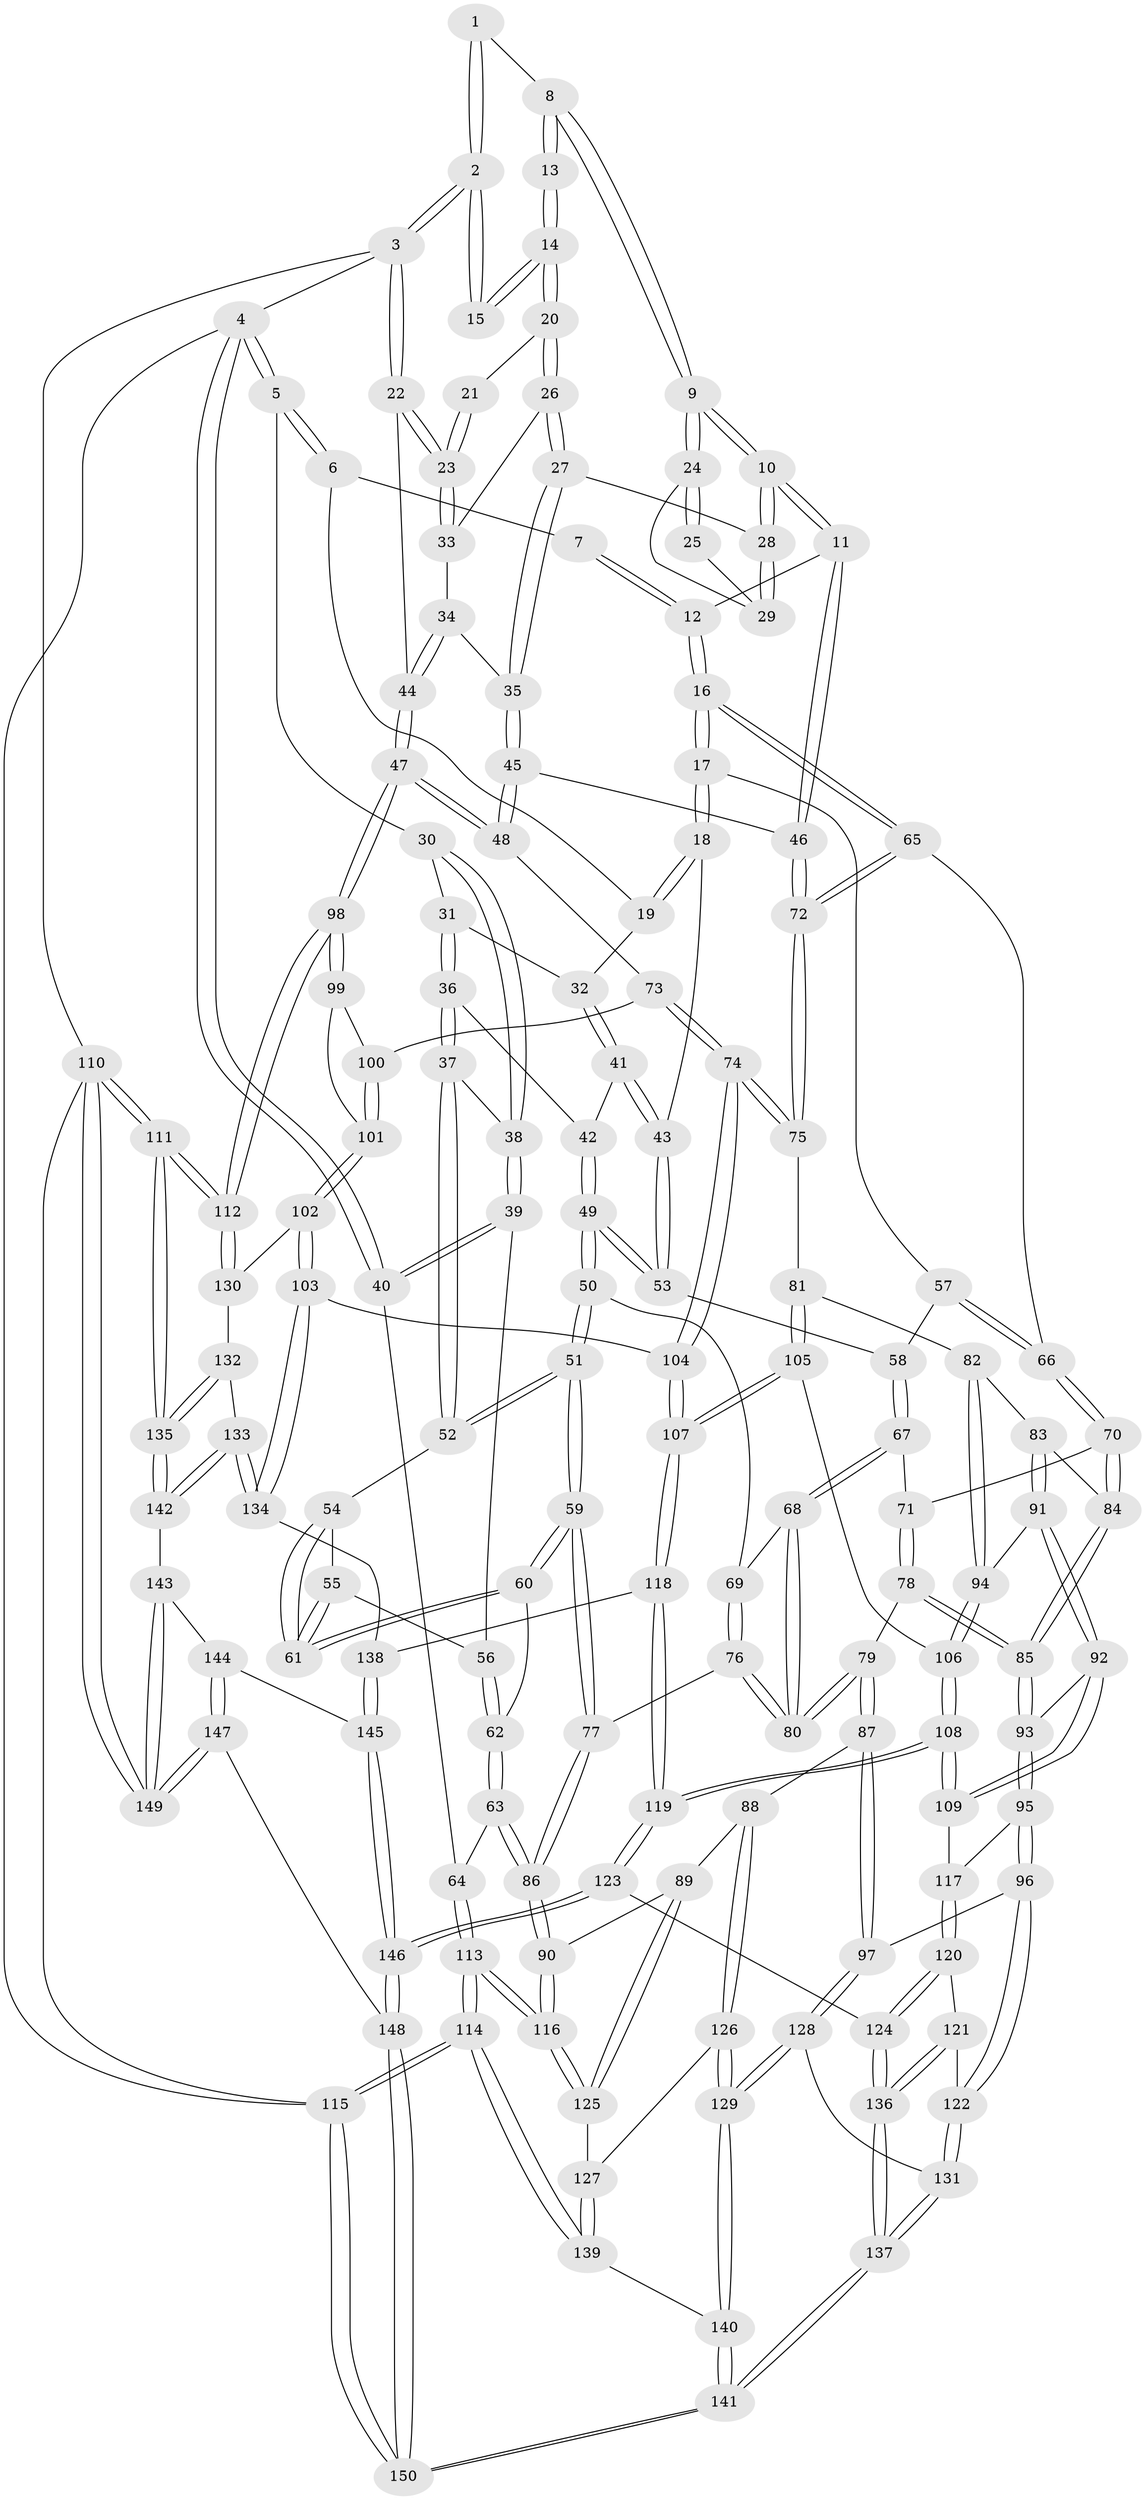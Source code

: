 // coarse degree distribution, {6: 0.18888888888888888, 5: 0.3, 4: 0.34444444444444444, 3: 0.12222222222222222, 2: 0.022222222222222223, 7: 0.011111111111111112, 9: 0.011111111111111112}
// Generated by graph-tools (version 1.1) at 2025/21/03/04/25 18:21:26]
// undirected, 150 vertices, 372 edges
graph export_dot {
graph [start="1"]
  node [color=gray90,style=filled];
  1 [pos="+0.7847713532702109+0"];
  2 [pos="+1+0"];
  3 [pos="+1+0"];
  4 [pos="+0+0"];
  5 [pos="+0+0"];
  6 [pos="+0.45381495352986945+0"];
  7 [pos="+0.5768817928637822+0"];
  8 [pos="+0.8063274598484156+0"];
  9 [pos="+0.775301486177952+0.08384697909559372"];
  10 [pos="+0.7289464700810808+0.16027142217377782"];
  11 [pos="+0.7165601744199775+0.1696471801027873"];
  12 [pos="+0.6561140513215082+0.17639893848033686"];
  13 [pos="+0.9046040161435639+0.0681284158106553"];
  14 [pos="+0.9146434721814757+0.0707864861551214"];
  15 [pos="+1+0"];
  16 [pos="+0.6141244827635741+0.21235181879012072"];
  17 [pos="+0.5479221044451417+0.17754864389212857"];
  18 [pos="+0.5065682890368941+0.14762723935067418"];
  19 [pos="+0.41914587642838397+0"];
  20 [pos="+0.9228788292222688+0.0829295569367777"];
  21 [pos="+0.973336498462463+0.06755858248881512"];
  22 [pos="+1+0.12238607910716266"];
  23 [pos="+1+0.11246630233452562"];
  24 [pos="+0.80410298079236+0.08571767887446324"];
  25 [pos="+0.8810613543757673+0.08129886258322587"];
  26 [pos="+0.9291424993131047+0.10312204138641948"];
  27 [pos="+0.884805176404903+0.16613520523916023"];
  28 [pos="+0.8586405026685158+0.15836183963059325"];
  29 [pos="+0.8638416391139859+0.10972126518111046"];
  30 [pos="+0.05800558282060146+0"];
  31 [pos="+0.18409528117263302+0.06522873225078471"];
  32 [pos="+0.33705046204467504+0.07191381901770445"];
  33 [pos="+0.9565667867320717+0.11866593805158261"];
  34 [pos="+0.9591534135506904+0.18268974113171216"];
  35 [pos="+0.8993732746276583+0.19036405095051143"];
  36 [pos="+0.18813822750826917+0.16505263184595995"];
  37 [pos="+0.14700225725419552+0.19999966897165325"];
  38 [pos="+0.06845039812494763+0.15004728330797965"];
  39 [pos="+0+0.2153180649873692"];
  40 [pos="+0+0.20536473367763355"];
  41 [pos="+0.34047994310994+0.16629375810898117"];
  42 [pos="+0.20725379773036737+0.17351044250635816"];
  43 [pos="+0.35037419035272377+0.1834704412724693"];
  44 [pos="+1+0.33495250404412336"];
  45 [pos="+0.8890452464472598+0.2976904002934359"];
  46 [pos="+0.8441516843809879+0.30226701948093776"];
  47 [pos="+1+0.3683776159473997"];
  48 [pos="+1+0.36921947160225255"];
  49 [pos="+0.2619973165597176+0.2806203377096092"];
  50 [pos="+0.2413520134146698+0.3234384306112827"];
  51 [pos="+0.19106067297905394+0.3523694987696683"];
  52 [pos="+0.1453880732075659+0.20522408433398343"];
  53 [pos="+0.3512355193631042+0.21316066708099515"];
  54 [pos="+0.11773336418233668+0.22136113089937134"];
  55 [pos="+0.04705051378878379+0.2402483833216686"];
  56 [pos="+0.024683063300701236+0.23489263165512067"];
  57 [pos="+0.38392295282758826+0.25061475111607023"];
  58 [pos="+0.3803805759854965+0.24960169604661145"];
  59 [pos="+0.16642725999868563+0.38822495323252537"];
  60 [pos="+0.10817110218943271+0.3624094439053011"];
  61 [pos="+0.09032746001505541+0.30162846406041993"];
  62 [pos="+0.04375366529906341+0.35848466474893875"];
  63 [pos="+0+0.3950941455713596"];
  64 [pos="+0+0.39087947798903844"];
  65 [pos="+0.6064419131187295+0.2458017598325517"];
  66 [pos="+0.5261485938578144+0.3293807715383164"];
  67 [pos="+0.3577632568515262+0.35579239759316267"];
  68 [pos="+0.3541296118345477+0.35760184674564494"];
  69 [pos="+0.34477767084546457+0.3576433312977377"];
  70 [pos="+0.5251926223463261+0.3318458402926747"];
  71 [pos="+0.40560596225801415+0.36781231856126184"];
  72 [pos="+0.7460481933845888+0.43489374380340945"];
  73 [pos="+0.8518555118616112+0.49253679352936336"];
  74 [pos="+0.7606480966946729+0.4762176572819189"];
  75 [pos="+0.7465276732990801+0.4663817598397316"];
  76 [pos="+0.2878435821360836+0.43876241979336644"];
  77 [pos="+0.17090042176342213+0.4201479033691948"];
  78 [pos="+0.4202845466706607+0.4929290280051987"];
  79 [pos="+0.35873410180793436+0.48824049877104164"];
  80 [pos="+0.35812573888769306+0.48732426268698437"];
  81 [pos="+0.7057918414961708+0.4861344096450174"];
  82 [pos="+0.6585772911550487+0.4847399322109721"];
  83 [pos="+0.6215538189489754+0.48138329096232585"];
  84 [pos="+0.5294564011724389+0.41012775782420663"];
  85 [pos="+0.4461077432973401+0.5034991713144945"];
  86 [pos="+0.1459190499443919+0.5292914470947829"];
  87 [pos="+0.24117043154083453+0.6215203132739379"];
  88 [pos="+0.19831357673282693+0.6090524063381295"];
  89 [pos="+0.1601204656353431+0.5833601517766239"];
  90 [pos="+0.14924421431902196+0.5684344324134001"];
  91 [pos="+0.5474008436967377+0.5605064691821103"];
  92 [pos="+0.5163319450598443+0.5712713322824599"];
  93 [pos="+0.44930328142031056+0.5120488875228686"];
  94 [pos="+0.597425510251719+0.5892776732191226"];
  95 [pos="+0.396350240865218+0.6146502674172245"];
  96 [pos="+0.3059906090861341+0.6571286622119132"];
  97 [pos="+0.2596802243099051+0.6379050255536303"];
  98 [pos="+1+0.529785774879466"];
  99 [pos="+1+0.5917610221589595"];
  100 [pos="+0.8634129447444296+0.5119827146320232"];
  101 [pos="+0.8935191532710512+0.6687207564262592"];
  102 [pos="+0.8894883294807671+0.6754586130047822"];
  103 [pos="+0.8274907881477217+0.6920248332048478"];
  104 [pos="+0.7905155486111927+0.6816900836548336"];
  105 [pos="+0.6552168023642876+0.6262465436359712"];
  106 [pos="+0.6418377826145473+0.6288098463128765"];
  107 [pos="+0.7345993928522577+0.7003884662774306"];
  108 [pos="+0.5733373585591813+0.6788419389069585"];
  109 [pos="+0.5132945869445833+0.6401414371326747"];
  110 [pos="+1+1"];
  111 [pos="+1+0.9685929264226979"];
  112 [pos="+1+0.6890305385633759"];
  113 [pos="+0+0.6210872278170956"];
  114 [pos="+0+1"];
  115 [pos="+0+1"];
  116 [pos="+0+0.6203684051292859"];
  117 [pos="+0.4819571360749766+0.6584211299056019"];
  118 [pos="+0.6632538245734876+0.8139378868552763"];
  119 [pos="+0.5961417553594963+0.8404619340343719"];
  120 [pos="+0.44503290212202745+0.7304077085071061"];
  121 [pos="+0.3658049878647789+0.7169615502763739"];
  122 [pos="+0.3346855003430809+0.693038099843849"];
  123 [pos="+0.5880491550604344+0.8489638692803714"];
  124 [pos="+0.5137891765028475+0.8386636105739954"];
  125 [pos="+0.063381560202813+0.7099388791275622"];
  126 [pos="+0.1448285303948896+0.7866662653268374"];
  127 [pos="+0.05834185777129722+0.7635787541358691"];
  128 [pos="+0.24235337520712213+0.7813481570113627"];
  129 [pos="+0.16758959805947948+0.8298329029255518"];
  130 [pos="+0.9212619838703903+0.7116091595159052"];
  131 [pos="+0.2948299549020784+0.8195517264832409"];
  132 [pos="+0.9214670253343888+0.7121032297644396"];
  133 [pos="+0.8795610484746147+0.8503316265789586"];
  134 [pos="+0.8334530514888286+0.7917835556326137"];
  135 [pos="+1+0.8657283228392337"];
  136 [pos="+0.3614029983531589+0.9074262127680541"];
  137 [pos="+0.34856438348828306+0.9182816450512669"];
  138 [pos="+0.7298427874729299+0.8400829214034026"];
  139 [pos="+0+0.8919575744701408"];
  140 [pos="+0.16441884570949072+0.8752430430251943"];
  141 [pos="+0.2850898995642939+1"];
  142 [pos="+0.8935262071299908+0.8800516362940253"];
  143 [pos="+0.8635892162655716+0.9098218105514971"];
  144 [pos="+0.7930585001954035+0.8985162300426759"];
  145 [pos="+0.7860716094287317+0.8957958885122482"];
  146 [pos="+0.6230302931560906+1"];
  147 [pos="+0.693366837078452+1"];
  148 [pos="+0.626435865942713+1"];
  149 [pos="+0.8459898717589197+1"];
  150 [pos="+0.27656310995258193+1"];
  1 -- 2;
  1 -- 2;
  1 -- 8;
  2 -- 3;
  2 -- 3;
  2 -- 15;
  2 -- 15;
  3 -- 4;
  3 -- 22;
  3 -- 22;
  3 -- 110;
  4 -- 5;
  4 -- 5;
  4 -- 40;
  4 -- 40;
  4 -- 115;
  5 -- 6;
  5 -- 6;
  5 -- 30;
  6 -- 7;
  6 -- 19;
  7 -- 12;
  7 -- 12;
  8 -- 9;
  8 -- 9;
  8 -- 13;
  8 -- 13;
  9 -- 10;
  9 -- 10;
  9 -- 24;
  9 -- 24;
  10 -- 11;
  10 -- 11;
  10 -- 28;
  10 -- 28;
  11 -- 12;
  11 -- 46;
  11 -- 46;
  12 -- 16;
  12 -- 16;
  13 -- 14;
  13 -- 14;
  14 -- 15;
  14 -- 15;
  14 -- 20;
  14 -- 20;
  16 -- 17;
  16 -- 17;
  16 -- 65;
  16 -- 65;
  17 -- 18;
  17 -- 18;
  17 -- 57;
  18 -- 19;
  18 -- 19;
  18 -- 43;
  19 -- 32;
  20 -- 21;
  20 -- 26;
  20 -- 26;
  21 -- 23;
  21 -- 23;
  22 -- 23;
  22 -- 23;
  22 -- 44;
  23 -- 33;
  23 -- 33;
  24 -- 25;
  24 -- 25;
  24 -- 29;
  25 -- 29;
  26 -- 27;
  26 -- 27;
  26 -- 33;
  27 -- 28;
  27 -- 35;
  27 -- 35;
  28 -- 29;
  28 -- 29;
  30 -- 31;
  30 -- 38;
  30 -- 38;
  31 -- 32;
  31 -- 36;
  31 -- 36;
  32 -- 41;
  32 -- 41;
  33 -- 34;
  34 -- 35;
  34 -- 44;
  34 -- 44;
  35 -- 45;
  35 -- 45;
  36 -- 37;
  36 -- 37;
  36 -- 42;
  37 -- 38;
  37 -- 52;
  37 -- 52;
  38 -- 39;
  38 -- 39;
  39 -- 40;
  39 -- 40;
  39 -- 56;
  40 -- 64;
  41 -- 42;
  41 -- 43;
  41 -- 43;
  42 -- 49;
  42 -- 49;
  43 -- 53;
  43 -- 53;
  44 -- 47;
  44 -- 47;
  45 -- 46;
  45 -- 48;
  45 -- 48;
  46 -- 72;
  46 -- 72;
  47 -- 48;
  47 -- 48;
  47 -- 98;
  47 -- 98;
  48 -- 73;
  49 -- 50;
  49 -- 50;
  49 -- 53;
  49 -- 53;
  50 -- 51;
  50 -- 51;
  50 -- 69;
  51 -- 52;
  51 -- 52;
  51 -- 59;
  51 -- 59;
  52 -- 54;
  53 -- 58;
  54 -- 55;
  54 -- 61;
  54 -- 61;
  55 -- 56;
  55 -- 61;
  55 -- 61;
  56 -- 62;
  56 -- 62;
  57 -- 58;
  57 -- 66;
  57 -- 66;
  58 -- 67;
  58 -- 67;
  59 -- 60;
  59 -- 60;
  59 -- 77;
  59 -- 77;
  60 -- 61;
  60 -- 61;
  60 -- 62;
  62 -- 63;
  62 -- 63;
  63 -- 64;
  63 -- 86;
  63 -- 86;
  64 -- 113;
  64 -- 113;
  65 -- 66;
  65 -- 72;
  65 -- 72;
  66 -- 70;
  66 -- 70;
  67 -- 68;
  67 -- 68;
  67 -- 71;
  68 -- 69;
  68 -- 80;
  68 -- 80;
  69 -- 76;
  69 -- 76;
  70 -- 71;
  70 -- 84;
  70 -- 84;
  71 -- 78;
  71 -- 78;
  72 -- 75;
  72 -- 75;
  73 -- 74;
  73 -- 74;
  73 -- 100;
  74 -- 75;
  74 -- 75;
  74 -- 104;
  74 -- 104;
  75 -- 81;
  76 -- 77;
  76 -- 80;
  76 -- 80;
  77 -- 86;
  77 -- 86;
  78 -- 79;
  78 -- 85;
  78 -- 85;
  79 -- 80;
  79 -- 80;
  79 -- 87;
  79 -- 87;
  81 -- 82;
  81 -- 105;
  81 -- 105;
  82 -- 83;
  82 -- 94;
  82 -- 94;
  83 -- 84;
  83 -- 91;
  83 -- 91;
  84 -- 85;
  84 -- 85;
  85 -- 93;
  85 -- 93;
  86 -- 90;
  86 -- 90;
  87 -- 88;
  87 -- 97;
  87 -- 97;
  88 -- 89;
  88 -- 126;
  88 -- 126;
  89 -- 90;
  89 -- 125;
  89 -- 125;
  90 -- 116;
  90 -- 116;
  91 -- 92;
  91 -- 92;
  91 -- 94;
  92 -- 93;
  92 -- 109;
  92 -- 109;
  93 -- 95;
  93 -- 95;
  94 -- 106;
  94 -- 106;
  95 -- 96;
  95 -- 96;
  95 -- 117;
  96 -- 97;
  96 -- 122;
  96 -- 122;
  97 -- 128;
  97 -- 128;
  98 -- 99;
  98 -- 99;
  98 -- 112;
  98 -- 112;
  99 -- 100;
  99 -- 101;
  100 -- 101;
  100 -- 101;
  101 -- 102;
  101 -- 102;
  102 -- 103;
  102 -- 103;
  102 -- 130;
  103 -- 104;
  103 -- 134;
  103 -- 134;
  104 -- 107;
  104 -- 107;
  105 -- 106;
  105 -- 107;
  105 -- 107;
  106 -- 108;
  106 -- 108;
  107 -- 118;
  107 -- 118;
  108 -- 109;
  108 -- 109;
  108 -- 119;
  108 -- 119;
  109 -- 117;
  110 -- 111;
  110 -- 111;
  110 -- 149;
  110 -- 149;
  110 -- 115;
  111 -- 112;
  111 -- 112;
  111 -- 135;
  111 -- 135;
  112 -- 130;
  112 -- 130;
  113 -- 114;
  113 -- 114;
  113 -- 116;
  113 -- 116;
  114 -- 115;
  114 -- 115;
  114 -- 139;
  114 -- 139;
  115 -- 150;
  115 -- 150;
  116 -- 125;
  116 -- 125;
  117 -- 120;
  117 -- 120;
  118 -- 119;
  118 -- 119;
  118 -- 138;
  119 -- 123;
  119 -- 123;
  120 -- 121;
  120 -- 124;
  120 -- 124;
  121 -- 122;
  121 -- 136;
  121 -- 136;
  122 -- 131;
  122 -- 131;
  123 -- 124;
  123 -- 146;
  123 -- 146;
  124 -- 136;
  124 -- 136;
  125 -- 127;
  126 -- 127;
  126 -- 129;
  126 -- 129;
  127 -- 139;
  127 -- 139;
  128 -- 129;
  128 -- 129;
  128 -- 131;
  129 -- 140;
  129 -- 140;
  130 -- 132;
  131 -- 137;
  131 -- 137;
  132 -- 133;
  132 -- 135;
  132 -- 135;
  133 -- 134;
  133 -- 134;
  133 -- 142;
  133 -- 142;
  134 -- 138;
  135 -- 142;
  135 -- 142;
  136 -- 137;
  136 -- 137;
  137 -- 141;
  137 -- 141;
  138 -- 145;
  138 -- 145;
  139 -- 140;
  140 -- 141;
  140 -- 141;
  141 -- 150;
  141 -- 150;
  142 -- 143;
  143 -- 144;
  143 -- 149;
  143 -- 149;
  144 -- 145;
  144 -- 147;
  144 -- 147;
  145 -- 146;
  145 -- 146;
  146 -- 148;
  146 -- 148;
  147 -- 148;
  147 -- 149;
  147 -- 149;
  148 -- 150;
  148 -- 150;
}
